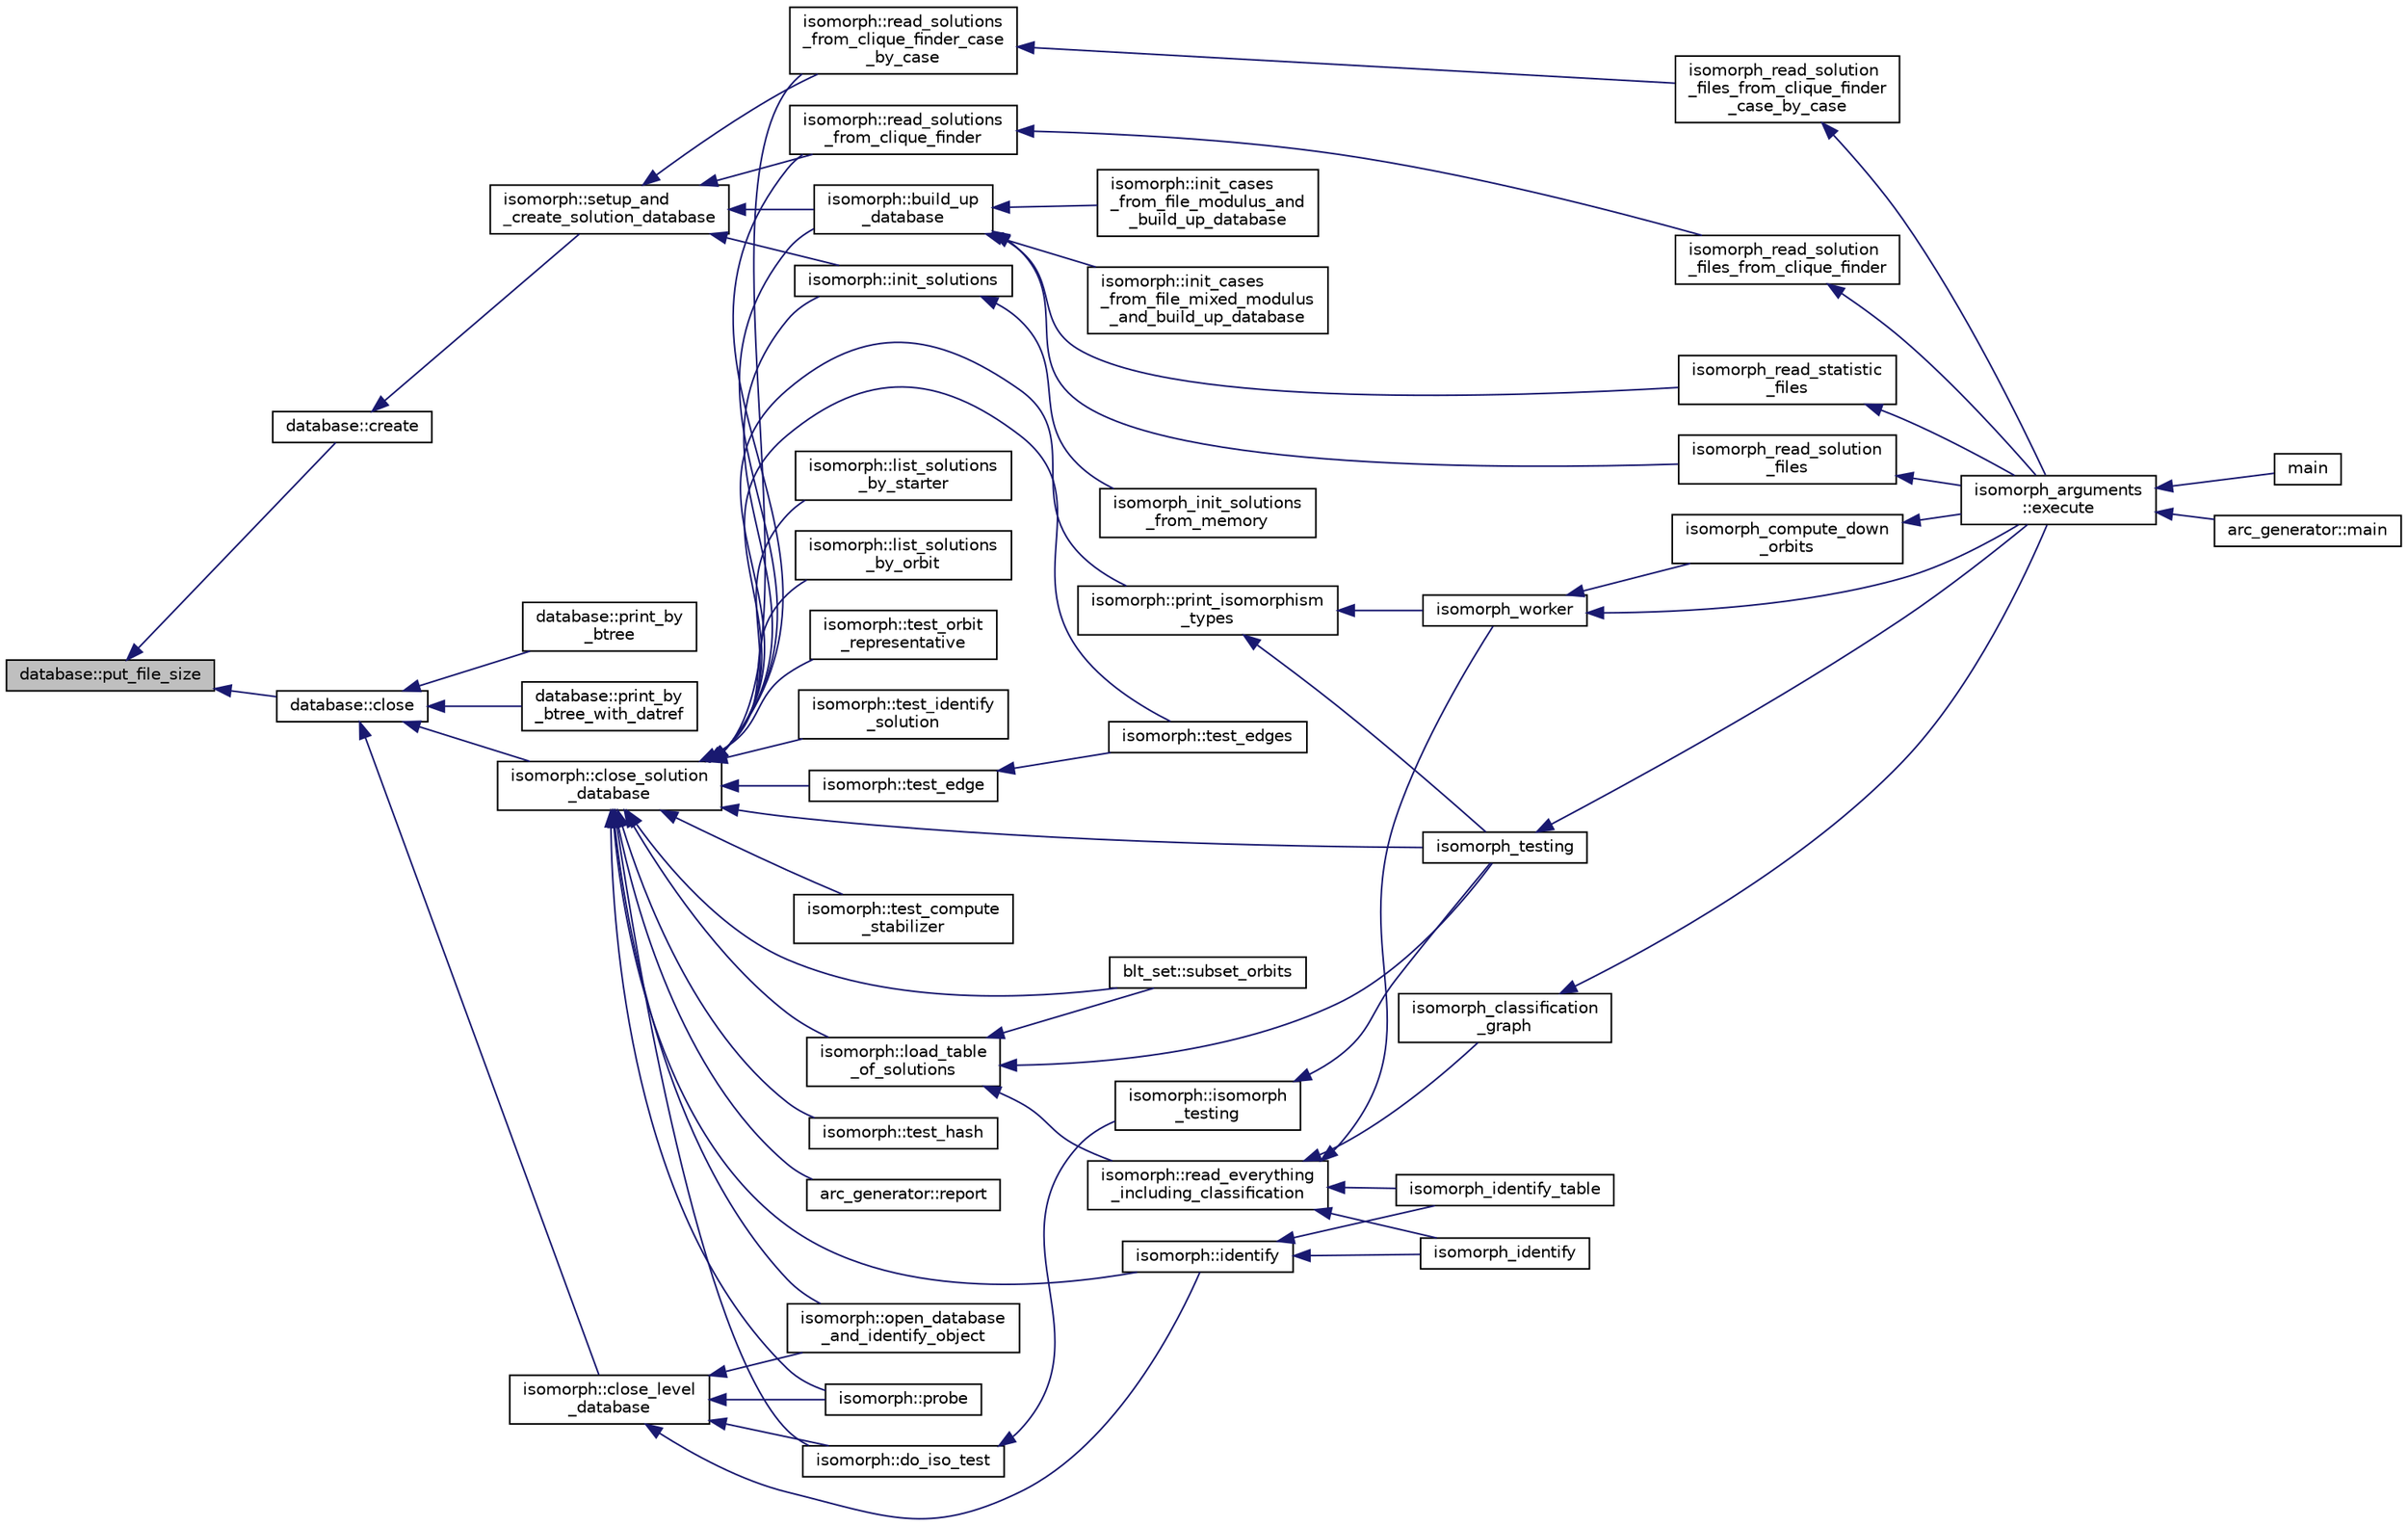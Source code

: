 digraph "database::put_file_size"
{
  edge [fontname="Helvetica",fontsize="10",labelfontname="Helvetica",labelfontsize="10"];
  node [fontname="Helvetica",fontsize="10",shape=record];
  rankdir="LR";
  Node2877 [label="database::put_file_size",height=0.2,width=0.4,color="black", fillcolor="grey75", style="filled", fontcolor="black"];
  Node2877 -> Node2878 [dir="back",color="midnightblue",fontsize="10",style="solid",fontname="Helvetica"];
  Node2878 [label="database::create",height=0.2,width=0.4,color="black", fillcolor="white", style="filled",URL="$db/d72/classdatabase.html#a41d486156468426370c803bea3976cf1"];
  Node2878 -> Node2879 [dir="back",color="midnightblue",fontsize="10",style="solid",fontname="Helvetica"];
  Node2879 [label="isomorph::setup_and\l_create_solution_database",height=0.2,width=0.4,color="black", fillcolor="white", style="filled",URL="$d3/d5f/classisomorph.html#a810a22dfde3c43272107c743ec819b0e"];
  Node2879 -> Node2880 [dir="back",color="midnightblue",fontsize="10",style="solid",fontname="Helvetica"];
  Node2880 [label="isomorph::init_solutions",height=0.2,width=0.4,color="black", fillcolor="white", style="filled",URL="$d3/d5f/classisomorph.html#a729746a01bd45d55565d0a11cda9e9a3"];
  Node2880 -> Node2881 [dir="back",color="midnightblue",fontsize="10",style="solid",fontname="Helvetica"];
  Node2881 [label="isomorph_init_solutions\l_from_memory",height=0.2,width=0.4,color="black", fillcolor="white", style="filled",URL="$d4/d7e/isomorph__global_8_c.html#a490bbe6199dc1e29d186b26834266e03"];
  Node2879 -> Node2882 [dir="back",color="midnightblue",fontsize="10",style="solid",fontname="Helvetica"];
  Node2882 [label="isomorph::read_solutions\l_from_clique_finder_case\l_by_case",height=0.2,width=0.4,color="black", fillcolor="white", style="filled",URL="$d3/d5f/classisomorph.html#a65bc5ec528f741a1b01cdd606dfed579"];
  Node2882 -> Node2883 [dir="back",color="midnightblue",fontsize="10",style="solid",fontname="Helvetica"];
  Node2883 [label="isomorph_read_solution\l_files_from_clique_finder\l_case_by_case",height=0.2,width=0.4,color="black", fillcolor="white", style="filled",URL="$d4/d7e/isomorph__global_8_c.html#a2a55ab4b2df6ae83f916cf01eccdf67c"];
  Node2883 -> Node2884 [dir="back",color="midnightblue",fontsize="10",style="solid",fontname="Helvetica"];
  Node2884 [label="isomorph_arguments\l::execute",height=0.2,width=0.4,color="black", fillcolor="white", style="filled",URL="$d5/de4/classisomorph__arguments.html#aa85e472d14906abdd5672dc66027583e"];
  Node2884 -> Node2885 [dir="back",color="midnightblue",fontsize="10",style="solid",fontname="Helvetica"];
  Node2885 [label="main",height=0.2,width=0.4,color="black", fillcolor="white", style="filled",URL="$d1/d5e/blt__main_8_c.html#a217dbf8b442f20279ea00b898af96f52"];
  Node2884 -> Node2886 [dir="back",color="midnightblue",fontsize="10",style="solid",fontname="Helvetica"];
  Node2886 [label="arc_generator::main",height=0.2,width=0.4,color="black", fillcolor="white", style="filled",URL="$d4/d21/classarc__generator.html#ad80140b51b165dad1fe6ab232be7829a"];
  Node2879 -> Node2887 [dir="back",color="midnightblue",fontsize="10",style="solid",fontname="Helvetica"];
  Node2887 [label="isomorph::read_solutions\l_from_clique_finder",height=0.2,width=0.4,color="black", fillcolor="white", style="filled",URL="$d3/d5f/classisomorph.html#a14c4ac27b0d97d338e14ac0d183c5c64"];
  Node2887 -> Node2888 [dir="back",color="midnightblue",fontsize="10",style="solid",fontname="Helvetica"];
  Node2888 [label="isomorph_read_solution\l_files_from_clique_finder",height=0.2,width=0.4,color="black", fillcolor="white", style="filled",URL="$d4/d7e/isomorph__global_8_c.html#ad8be067333430bfdd26c0a34549f4556"];
  Node2888 -> Node2884 [dir="back",color="midnightblue",fontsize="10",style="solid",fontname="Helvetica"];
  Node2879 -> Node2889 [dir="back",color="midnightblue",fontsize="10",style="solid",fontname="Helvetica"];
  Node2889 [label="isomorph::build_up\l_database",height=0.2,width=0.4,color="black", fillcolor="white", style="filled",URL="$d3/d5f/classisomorph.html#a40bea8f733a5855879f927fc73324384"];
  Node2889 -> Node2890 [dir="back",color="midnightblue",fontsize="10",style="solid",fontname="Helvetica"];
  Node2890 [label="isomorph::init_cases\l_from_file_modulus_and\l_build_up_database",height=0.2,width=0.4,color="black", fillcolor="white", style="filled",URL="$d3/d5f/classisomorph.html#a42c6ebeadb51263d8ae8c1bdaae3ebbd"];
  Node2889 -> Node2891 [dir="back",color="midnightblue",fontsize="10",style="solid",fontname="Helvetica"];
  Node2891 [label="isomorph::init_cases\l_from_file_mixed_modulus\l_and_build_up_database",height=0.2,width=0.4,color="black", fillcolor="white", style="filled",URL="$d3/d5f/classisomorph.html#acae208131143734575c088b5f50123f6"];
  Node2889 -> Node2892 [dir="back",color="midnightblue",fontsize="10",style="solid",fontname="Helvetica"];
  Node2892 [label="isomorph_read_statistic\l_files",height=0.2,width=0.4,color="black", fillcolor="white", style="filled",URL="$d4/d7e/isomorph__global_8_c.html#a78a6ee9d7dee4708fc721374bdebfa83"];
  Node2892 -> Node2884 [dir="back",color="midnightblue",fontsize="10",style="solid",fontname="Helvetica"];
  Node2889 -> Node2893 [dir="back",color="midnightblue",fontsize="10",style="solid",fontname="Helvetica"];
  Node2893 [label="isomorph_read_solution\l_files",height=0.2,width=0.4,color="black", fillcolor="white", style="filled",URL="$d4/d7e/isomorph__global_8_c.html#a697da824ab34db5c830530fb3c97df24"];
  Node2893 -> Node2884 [dir="back",color="midnightblue",fontsize="10",style="solid",fontname="Helvetica"];
  Node2877 -> Node2894 [dir="back",color="midnightblue",fontsize="10",style="solid",fontname="Helvetica"];
  Node2894 [label="database::close",height=0.2,width=0.4,color="black", fillcolor="white", style="filled",URL="$db/d72/classdatabase.html#acdc74d15f711cab1c165989723d45caf"];
  Node2894 -> Node2895 [dir="back",color="midnightblue",fontsize="10",style="solid",fontname="Helvetica"];
  Node2895 [label="database::print_by\l_btree",height=0.2,width=0.4,color="black", fillcolor="white", style="filled",URL="$db/d72/classdatabase.html#ac45ae44f2a861557ced6e5ab7c146717"];
  Node2894 -> Node2896 [dir="back",color="midnightblue",fontsize="10",style="solid",fontname="Helvetica"];
  Node2896 [label="database::print_by\l_btree_with_datref",height=0.2,width=0.4,color="black", fillcolor="white", style="filled",URL="$db/d72/classdatabase.html#af84030a29b31944d6763974ac4f774b5"];
  Node2894 -> Node2897 [dir="back",color="midnightblue",fontsize="10",style="solid",fontname="Helvetica"];
  Node2897 [label="isomorph::close_solution\l_database",height=0.2,width=0.4,color="black", fillcolor="white", style="filled",URL="$d3/d5f/classisomorph.html#a4219716e51f60288361e06dd0e91810b"];
  Node2897 -> Node2898 [dir="back",color="midnightblue",fontsize="10",style="solid",fontname="Helvetica"];
  Node2898 [label="blt_set::subset_orbits",height=0.2,width=0.4,color="black", fillcolor="white", style="filled",URL="$d1/d3d/classblt__set.html#af8f79fc4346244acfa0e2c2d23c36993"];
  Node2897 -> Node2899 [dir="back",color="midnightblue",fontsize="10",style="solid",fontname="Helvetica"];
  Node2899 [label="arc_generator::report",height=0.2,width=0.4,color="black", fillcolor="white", style="filled",URL="$d4/d21/classarc__generator.html#a650f715bb3eec8fd1057e07e5b384f9a"];
  Node2897 -> Node2900 [dir="back",color="midnightblue",fontsize="10",style="solid",fontname="Helvetica"];
  Node2900 [label="isomorph::load_table\l_of_solutions",height=0.2,width=0.4,color="black", fillcolor="white", style="filled",URL="$d3/d5f/classisomorph.html#a21ab5aba74a200b9abf041dc5206821a"];
  Node2900 -> Node2898 [dir="back",color="midnightblue",fontsize="10",style="solid",fontname="Helvetica"];
  Node2900 -> Node2901 [dir="back",color="midnightblue",fontsize="10",style="solid",fontname="Helvetica"];
  Node2901 [label="isomorph::read_everything\l_including_classification",height=0.2,width=0.4,color="black", fillcolor="white", style="filled",URL="$d3/d5f/classisomorph.html#aa6a56e4522d3133a6ea65c9ac6de3924"];
  Node2901 -> Node2902 [dir="back",color="midnightblue",fontsize="10",style="solid",fontname="Helvetica"];
  Node2902 [label="isomorph_classification\l_graph",height=0.2,width=0.4,color="black", fillcolor="white", style="filled",URL="$d4/d7e/isomorph__global_8_c.html#a027e803e6cab7af4c400a71663bf4715"];
  Node2902 -> Node2884 [dir="back",color="midnightblue",fontsize="10",style="solid",fontname="Helvetica"];
  Node2901 -> Node2903 [dir="back",color="midnightblue",fontsize="10",style="solid",fontname="Helvetica"];
  Node2903 [label="isomorph_identify",height=0.2,width=0.4,color="black", fillcolor="white", style="filled",URL="$d4/d7e/isomorph__global_8_c.html#aa0fe57c73d5668eee10a6022ada7f6a3"];
  Node2901 -> Node2904 [dir="back",color="midnightblue",fontsize="10",style="solid",fontname="Helvetica"];
  Node2904 [label="isomorph_identify_table",height=0.2,width=0.4,color="black", fillcolor="white", style="filled",URL="$d4/d7e/isomorph__global_8_c.html#a9fd19ea945561cf2a6bb5c72dd4b1cb2"];
  Node2901 -> Node2905 [dir="back",color="midnightblue",fontsize="10",style="solid",fontname="Helvetica"];
  Node2905 [label="isomorph_worker",height=0.2,width=0.4,color="black", fillcolor="white", style="filled",URL="$d4/d7e/isomorph__global_8_c.html#ace3bb6ec719b02a35534309d4d3fe99a"];
  Node2905 -> Node2884 [dir="back",color="midnightblue",fontsize="10",style="solid",fontname="Helvetica"];
  Node2905 -> Node2906 [dir="back",color="midnightblue",fontsize="10",style="solid",fontname="Helvetica"];
  Node2906 [label="isomorph_compute_down\l_orbits",height=0.2,width=0.4,color="black", fillcolor="white", style="filled",URL="$d4/d7e/isomorph__global_8_c.html#a3613cea19158edd30958c4edecd97d53"];
  Node2906 -> Node2884 [dir="back",color="midnightblue",fontsize="10",style="solid",fontname="Helvetica"];
  Node2900 -> Node2907 [dir="back",color="midnightblue",fontsize="10",style="solid",fontname="Helvetica"];
  Node2907 [label="isomorph_testing",height=0.2,width=0.4,color="black", fillcolor="white", style="filled",URL="$d4/d7e/isomorph__global_8_c.html#a5a73cbe9f89c4727f086482ee2d238f9"];
  Node2907 -> Node2884 [dir="back",color="midnightblue",fontsize="10",style="solid",fontname="Helvetica"];
  Node2897 -> Node2908 [dir="back",color="midnightblue",fontsize="10",style="solid",fontname="Helvetica"];
  Node2908 [label="isomorph::list_solutions\l_by_starter",height=0.2,width=0.4,color="black", fillcolor="white", style="filled",URL="$d3/d5f/classisomorph.html#a9c40f343f1a3e5fc177e5121bc809b06"];
  Node2897 -> Node2909 [dir="back",color="midnightblue",fontsize="10",style="solid",fontname="Helvetica"];
  Node2909 [label="isomorph::list_solutions\l_by_orbit",height=0.2,width=0.4,color="black", fillcolor="white", style="filled",URL="$d3/d5f/classisomorph.html#adefb1a89c097c284d29f92d5fc58ebfa"];
  Node2897 -> Node2910 [dir="back",color="midnightblue",fontsize="10",style="solid",fontname="Helvetica"];
  Node2910 [label="isomorph::test_orbit\l_representative",height=0.2,width=0.4,color="black", fillcolor="white", style="filled",URL="$d3/d5f/classisomorph.html#a5f165aa61a0d6b349da5a6117135f6c0"];
  Node2897 -> Node2911 [dir="back",color="midnightblue",fontsize="10",style="solid",fontname="Helvetica"];
  Node2911 [label="isomorph::test_identify\l_solution",height=0.2,width=0.4,color="black", fillcolor="white", style="filled",URL="$d3/d5f/classisomorph.html#aa2c95f309e3283179e87bbbd83bfdc7d"];
  Node2897 -> Node2912 [dir="back",color="midnightblue",fontsize="10",style="solid",fontname="Helvetica"];
  Node2912 [label="isomorph::test_compute\l_stabilizer",height=0.2,width=0.4,color="black", fillcolor="white", style="filled",URL="$d3/d5f/classisomorph.html#a72cd06f32311c44eb09dd73faa36b748"];
  Node2897 -> Node2913 [dir="back",color="midnightblue",fontsize="10",style="solid",fontname="Helvetica"];
  Node2913 [label="isomorph::test_edges",height=0.2,width=0.4,color="black", fillcolor="white", style="filled",URL="$d3/d5f/classisomorph.html#ad23507927d8f7698073475d12b2a85bc"];
  Node2897 -> Node2914 [dir="back",color="midnightblue",fontsize="10",style="solid",fontname="Helvetica"];
  Node2914 [label="isomorph::test_edge",height=0.2,width=0.4,color="black", fillcolor="white", style="filled",URL="$d3/d5f/classisomorph.html#a591165fa287477b480f5b7081198ba46"];
  Node2914 -> Node2913 [dir="back",color="midnightblue",fontsize="10",style="solid",fontname="Helvetica"];
  Node2897 -> Node2915 [dir="back",color="midnightblue",fontsize="10",style="solid",fontname="Helvetica"];
  Node2915 [label="isomorph::test_hash",height=0.2,width=0.4,color="black", fillcolor="white", style="filled",URL="$d3/d5f/classisomorph.html#a53560280664b268a0500d26c801b1e68"];
  Node2897 -> Node2916 [dir="back",color="midnightblue",fontsize="10",style="solid",fontname="Helvetica"];
  Node2916 [label="isomorph::open_database\l_and_identify_object",height=0.2,width=0.4,color="black", fillcolor="white", style="filled",URL="$d3/d5f/classisomorph.html#aa4e387f26f609fc9379d2e01f6cc27d0"];
  Node2897 -> Node2880 [dir="back",color="midnightblue",fontsize="10",style="solid",fontname="Helvetica"];
  Node2897 -> Node2882 [dir="back",color="midnightblue",fontsize="10",style="solid",fontname="Helvetica"];
  Node2897 -> Node2887 [dir="back",color="midnightblue",fontsize="10",style="solid",fontname="Helvetica"];
  Node2897 -> Node2889 [dir="back",color="midnightblue",fontsize="10",style="solid",fontname="Helvetica"];
  Node2897 -> Node2917 [dir="back",color="midnightblue",fontsize="10",style="solid",fontname="Helvetica"];
  Node2917 [label="isomorph::print_isomorphism\l_types",height=0.2,width=0.4,color="black", fillcolor="white", style="filled",URL="$d3/d5f/classisomorph.html#abbcd12f6434585951a5532d0b2467a00"];
  Node2917 -> Node2907 [dir="back",color="midnightblue",fontsize="10",style="solid",fontname="Helvetica"];
  Node2917 -> Node2905 [dir="back",color="midnightblue",fontsize="10",style="solid",fontname="Helvetica"];
  Node2897 -> Node2907 [dir="back",color="midnightblue",fontsize="10",style="solid",fontname="Helvetica"];
  Node2897 -> Node2918 [dir="back",color="midnightblue",fontsize="10",style="solid",fontname="Helvetica"];
  Node2918 [label="isomorph::probe",height=0.2,width=0.4,color="black", fillcolor="white", style="filled",URL="$d3/d5f/classisomorph.html#a9cb6fed7b6ac639d886b117a1f454441"];
  Node2897 -> Node2919 [dir="back",color="midnightblue",fontsize="10",style="solid",fontname="Helvetica"];
  Node2919 [label="isomorph::do_iso_test",height=0.2,width=0.4,color="black", fillcolor="white", style="filled",URL="$d3/d5f/classisomorph.html#a51fc3bf5cc3a99282a489b2df37ee24e"];
  Node2919 -> Node2920 [dir="back",color="midnightblue",fontsize="10",style="solid",fontname="Helvetica"];
  Node2920 [label="isomorph::isomorph\l_testing",height=0.2,width=0.4,color="black", fillcolor="white", style="filled",URL="$d3/d5f/classisomorph.html#ad7945ec94ba0ba16953482edfaa4da6e"];
  Node2920 -> Node2907 [dir="back",color="midnightblue",fontsize="10",style="solid",fontname="Helvetica"];
  Node2897 -> Node2921 [dir="back",color="midnightblue",fontsize="10",style="solid",fontname="Helvetica"];
  Node2921 [label="isomorph::identify",height=0.2,width=0.4,color="black", fillcolor="white", style="filled",URL="$d3/d5f/classisomorph.html#a78ecf843b9f6ca1cfd666e222edd90ae"];
  Node2921 -> Node2903 [dir="back",color="midnightblue",fontsize="10",style="solid",fontname="Helvetica"];
  Node2921 -> Node2904 [dir="back",color="midnightblue",fontsize="10",style="solid",fontname="Helvetica"];
  Node2894 -> Node2922 [dir="back",color="midnightblue",fontsize="10",style="solid",fontname="Helvetica"];
  Node2922 [label="isomorph::close_level\l_database",height=0.2,width=0.4,color="black", fillcolor="white", style="filled",URL="$d3/d5f/classisomorph.html#aeca68d029ae707d3a6c6d4293b7086c8"];
  Node2922 -> Node2916 [dir="back",color="midnightblue",fontsize="10",style="solid",fontname="Helvetica"];
  Node2922 -> Node2918 [dir="back",color="midnightblue",fontsize="10",style="solid",fontname="Helvetica"];
  Node2922 -> Node2919 [dir="back",color="midnightblue",fontsize="10",style="solid",fontname="Helvetica"];
  Node2922 -> Node2921 [dir="back",color="midnightblue",fontsize="10",style="solid",fontname="Helvetica"];
}
